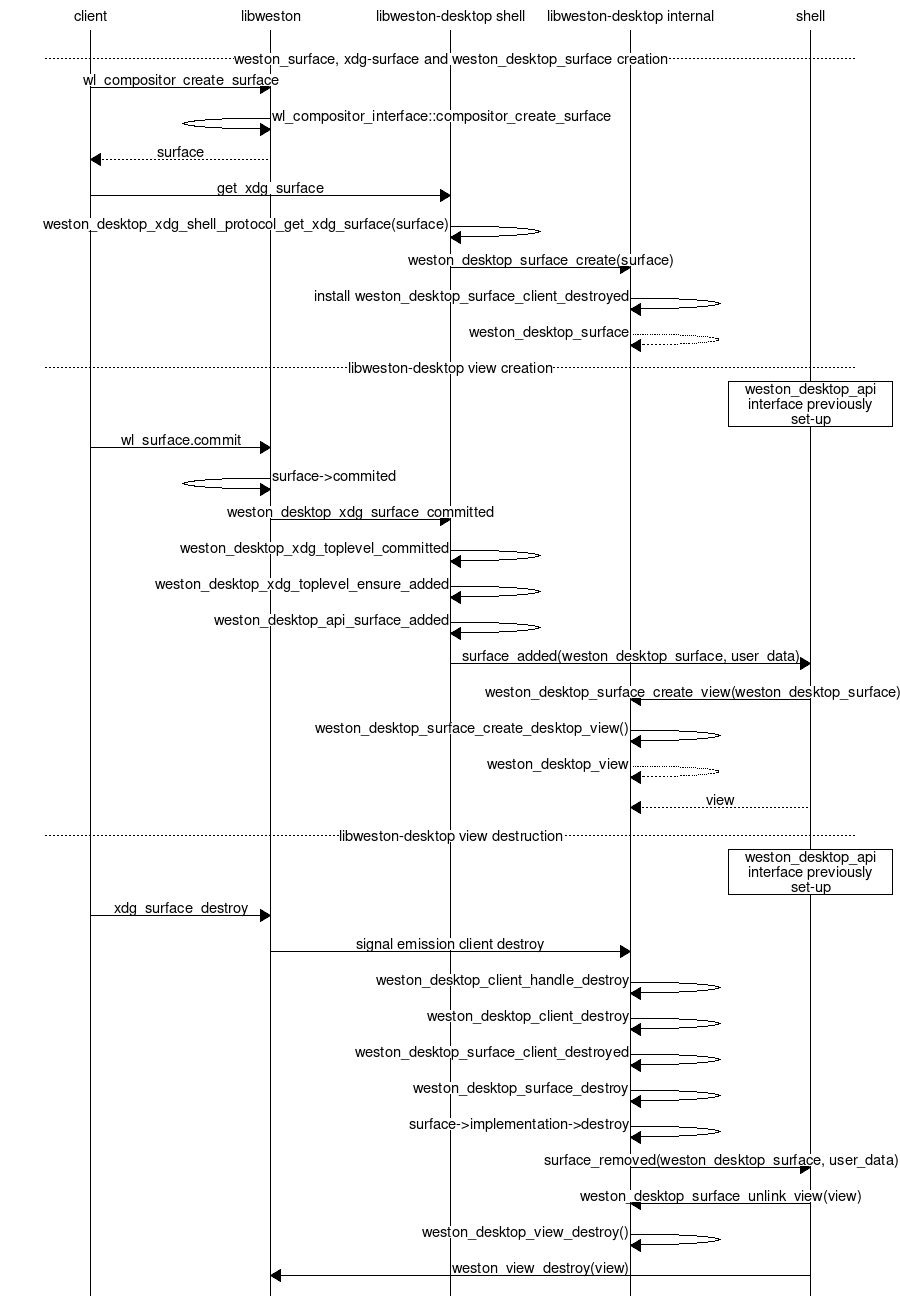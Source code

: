 #!/usr/bin/mscgen -Tpng

msc {
	hscale="1.5";

	c [label = "client" ],
	w [label = "libweston" ],
	x [label = "libweston-desktop shell"],
	d [label = "libweston-desktop internal"],
	s [label = "shell"];

	|||;

	--- [label = "weston_surface, xdg-surface and weston_desktop_surface creation" ];

	c => w [label = "wl_compositor_create_surface" ];
	w => w [label = "wl_compositor_interface::compositor_create_surface"];
	w >> c [label = "surface"];
	c => x [label = "get_xdg_surface" ];
	x => x [label = "weston_desktop_xdg_shell_protocol_get_xdg_surface(surface)"];
	x => d [label = "weston_desktop_surface_create(surface)"];
	d => d [label = "install weston_desktop_surface_client_destroyed"];
	d >> d [label = "weston_desktop_surface"];

	--- [label = "libweston-desktop view creation"];
	s box s [label = "weston_desktop_api interface previously set-up"];

	c => w [label = "wl_surface.commit"];
	w => w [label = "surface->commited"];
	w => x [label = "weston_desktop_xdg_surface_committed"];
	x => x [label = "weston_desktop_xdg_toplevel_committed" ];
	x => x [label = "weston_desktop_xdg_toplevel_ensure_added" ];
	x => x [label = "weston_desktop_api_surface_added" ];
	x => s [label = "surface_added(weston_desktop_surface, user_data)"];
	s => d [label = "weston_desktop_surface_create_view(weston_desktop_surface)"];
	d => d [label = "weston_desktop_surface_create_desktop_view()"];
	d << d [label = "weston_desktop_view"];
	d << s [label = "view"];

	--- [label = "libweston-desktop view destruction"];
	s box s [label = "weston_desktop_api interface previously set-up"];

	c => w [label = "xdg_surface_destroy"];
	w => d [label = "signal emission client destroy"];
	d => d [label = "weston_desktop_client_handle_destroy"];
	d => d [label = "weston_desktop_client_destroy"];
	d => d [label = "weston_desktop_surface_client_destroyed" ];
	d => d [label = "weston_desktop_surface_destroy" ];
	d => d [label = "surface->implementation->destroy" ];
	d => s [label = "surface_removed(weston_desktop_surface, user_data)"];
	s => d [label = "weston_desktop_surface_unlink_view(view)"];
	d => d [label = "weston_desktop_view_destroy()"];
	s => w [label = "weston_view_destroy(view)"];

}
